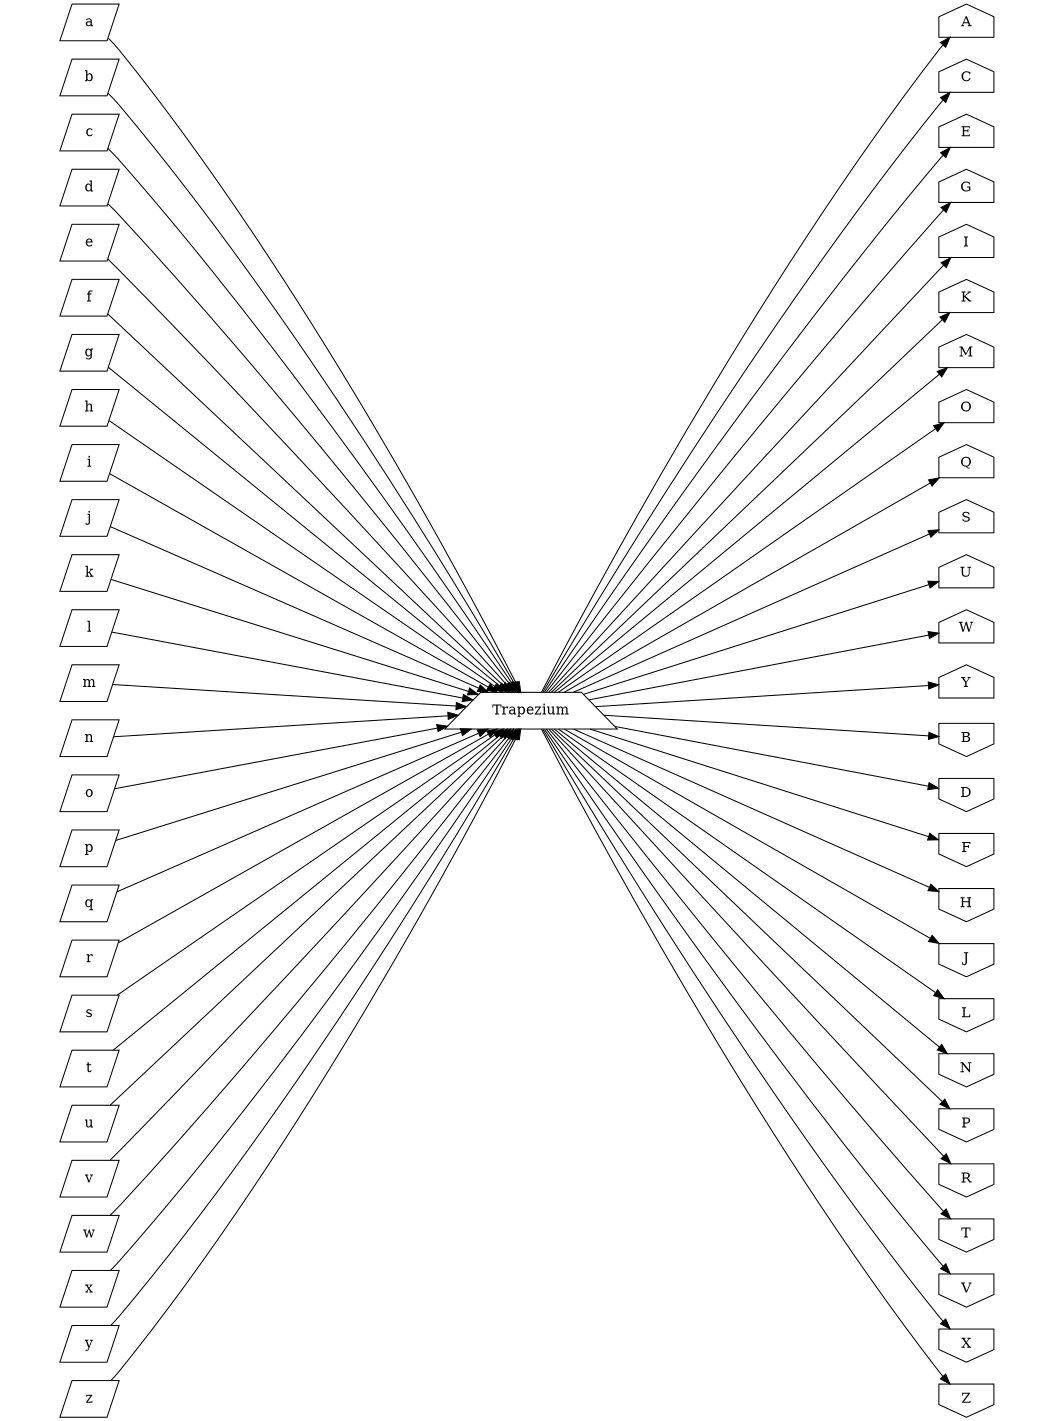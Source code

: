 # Generated Tor  2 Okt 2008 11:04:06 GMT by dot - Graphviz version 2.20.2 (Tue Jul  1 11:56:55 UTC 2008)
#
# 
# real	0m0.198s
# user	0m0.138s
# sys	0m0.037s

digraph test {
	graph [size="7,9.5", page="8,10.5", ratio=fill, rankdir=LR];
	node [label="\N"];
	graph [bb="0,0,2246,3048",
		_draw_="c 5 -white C 5 -white P 4 0 0 0 3048 2246 3048 2246 0 ",
		xdotversion="1.2"];
	{
		graph [rank=same,
			bb="",
			_draw_="",
			xdotversion=""];
		node [shape=invhouse];
		A [shape=house, pos="28,1523", width="0.75", height="0.50", _draw_="c 5 -black p 5 55 1529 28 1541 1 1529 1 1508 55 1508 ", _ldraw_="F 14.000000 11 -Times-Roman c 5 -black T 28 1515 0 8 1 -A "];
		C [shape=house, pos="157,1431", width="0.75", height="0.50", _draw_="c 5 -black p 5 184 1437 157 1449 130 1437 130 1416 184 1416 ", _ldraw_="F 14.000000 11 -Times-Roman c 5 -black T 157 1423 0 7 1 -C "];
		E [shape=house, pos="172,1250", width="0.75", height="0.50", _draw_="c 5 -black p 5 199 1256 172 1268 145 1256 145 1235 199 1235 ", _ldraw_="F 14.000000 11 -Times-Roman c 5 -black T 172 1242 0 6 1 -E "];
		G [shape=house, pos="203,1072", width="0.75", height="0.50", _draw_="c 5 -black p 5 230 1078 203 1090 176 1078 176 1057 230 1057 ", _ldraw_="F 14.000000 11 -Times-Roman c 5 -black T 203 1064 0 8 1 -G "];
		I [shape=house, pos="248,902", width="0.75", height="0.50", _draw_="c 5 -black p 5 275 908 248 920 221 908 221 887 275 887 ", _ldraw_="F 14.000000 11 -Times-Roman c 5 -black T 248 894 0 3 1 -I "];
		K [shape=house, pos="307,740", width="0.75", height="0.50", _draw_="c 5 -black p 5 334 746 307 758 280 746 280 725 334 725 ", _ldraw_="F 14.000000 11 -Times-Roman c 5 -black T 307 732 0 8 1 -K "];
		M [shape=house, pos="380,591", width="0.75", height="0.50", _draw_="c 5 -black p 5 407 597 380 609 353 597 353 576 407 576 ", _ldraw_="F 14.000000 11 -Times-Roman c 5 -black T 380 583 0 9 1 -M "];
		O [shape=house, pos="464,455", width="0.75", height="0.50", _draw_="c 5 -black p 5 491 461 464 473 437 461 437 440 491 440 ", _ldraw_="F 14.000000 11 -Times-Roman c 5 -black T 464 447 0 8 1 -O "];
		Q [shape=house, pos="559,335", width="0.75", height="0.50", _draw_="c 5 -black p 5 586 341 559 353 532 341 532 320 586 320 ", _ldraw_="F 14.000000 11 -Times-Roman c 5 -black T 559 327 0 8 1 -Q "];
		S [shape=house, pos="664,233", width="0.75", height="0.50", _draw_="c 5 -black p 5 691 239 664 251 637 239 637 218 691 218 ", _ldraw_="F 14.000000 11 -Times-Roman c 5 -black T 664 225 0 6 1 -S "];
		U [shape=house, pos="776,150", width="0.75", height="0.50", _draw_="c 5 -black p 5 803 156 776 168 749 156 749 135 803 135 ", _ldraw_="F 14.000000 11 -Times-Roman c 5 -black T 776 142 0 8 1 -U "];
		W [shape=house, pos="894,87", width="0.75", height="0.50", _draw_="c 5 -black p 5 921 93 894 105 867 93 867 72 921 72 ", _ldraw_="F 14.000000 11 -Times-Roman c 5 -black T 894 79 0 10 1 -W "];
		Y [shape=house, pos="1017,47", width="0.75", height="0.50", _draw_="c 5 -black p 5 1044 53 1017 65 990 53 990 32 1044 32 ", _ldraw_="F 14.000000 11 -Times-Roman c 5 -black T 1017 39 0 8 1 -Y "];
		B [pos="1142,28", width="0.75", height="0.50", _draw_="c 5 -black p 5 1115 22 1142 10 1169 22 1169 43 1115 43 ", _ldraw_="F 14.000000 11 -Times-Roman c 5 -black T 1142 20 0 7 1 -B "];
		D [pos="1268,31", width="0.75", height="0.50", _draw_="c 5 -black p 5 1241 25 1268 13 1295 25 1295 46 1241 46 ", _ldraw_="F 14.000000 11 -Times-Roman c 5 -black T 1268 23 0 8 1 -D "];
		F [pos="1393,57", width="0.75", height="0.50", _draw_="c 5 -black p 5 1366 51 1393 39 1420 51 1420 72 1366 72 ", _ldraw_="F 14.000000 11 -Times-Roman c 5 -black T 1393 49 0 6 1 -F "];
		H [pos="1514,104", width="0.75", height="0.50", _draw_="c 5 -black p 5 1487 98 1514 86 1541 98 1541 119 1487 119 ", _ldraw_="F 14.000000 11 -Times-Roman c 5 -black T 1514 96 0 8 1 -H "];
		J [pos="1631,173", width="0.75", height="0.50", _draw_="c 5 -black p 5 1604 167 1631 155 1658 167 1658 188 1604 188 ", _ldraw_="F 14.000000 11 -Times-Roman c 5 -black T 1631 165 0 4 1 -J "];
		L [pos="1741,262", width="0.75", height="0.50", _draw_="c 5 -black p 5 1714 256 1741 244 1768 256 1768 277 1714 277 ", _ldraw_="F 14.000000 11 -Times-Roman c 5 -black T 1741 254 0 6 1 -L "];
		N [pos="1843,369", width="0.75", height="0.50", _draw_="c 5 -black p 5 1816 363 1843 351 1870 363 1870 384 1816 384 ", _ldraw_="F 14.000000 11 -Times-Roman c 5 -black T 1843 361 0 8 1 -N "];
		P [pos="1935,494", width="0.75", height="0.50", _draw_="c 5 -black p 5 1908 488 1935 476 1962 488 1962 509 1908 509 ", _ldraw_="F 14.000000 11 -Times-Roman c 5 -black T 1935 486 0 6 1 -P "];
		R [pos="2016,635", width="0.75", height="0.50", _draw_="c 5 -black p 5 1989 629 2016 617 2043 629 2043 650 1989 650 ", _ldraw_="F 14.000000 11 -Times-Roman c 5 -black T 2016 627 0 7 1 -R "];
		T [pos="2084,788", width="0.75", height="0.50", _draw_="c 5 -black p 5 2057 782 2084 770 2111 782 2111 803 2057 803 ", _ldraw_="F 14.000000 11 -Times-Roman c 5 -black T 2084 780 0 6 1 -T "];
		V [pos="2139,952", width="0.75", height="0.50", _draw_="c 5 -black p 5 2112 946 2139 934 2166 946 2166 967 2112 967 ", _ldraw_="F 14.000000 11 -Times-Roman c 5 -black T 2139 944 0 8 1 -V "];
		X [pos="2180,1125", width="0.75", height="0.50", _draw_="c 5 -black p 5 2153 1119 2180 1107 2207 1119 2207 1140 2153 1140 ", _ldraw_="F 14.000000 11 -Times-Roman c 5 -black T 2180 1117 0 8 1 -X "];
		Z [pos="2206,1304", width="0.75", height="0.50", _draw_="c 5 -black p 5 2179 1298 2206 1286 2233 1298 2233 1319 2179 1319 ", _ldraw_="F 14.000000 11 -Times-Roman c 5 -black T 2206 1296 0 6 1 -Z "];
	}
	{
		graph [rank=same,
			ordering=out,
			bb="",
			_draw_="",
			xdotversion=""];
		node [shape=trapezium];
		Trapezium [pos="1186,1523", width="1.00", height="0.50", _draw_="c 5 -black p 4 1207 1541 1165 1541 1150 1505 1222 1505 ", _ldraw_="F 14.000000 11 -Times-Roman c 5 -black T 1186 1515 0 45 9 -Trapezium "];
	}
	{
		graph [rank=same,
			bb="",
			_draw_="",
			xdotversion=""];
		node [shape=parallelogram];
		a [pos="2217,1488", width="0.78", height="0.50", _draw_="c 5 -black p 4 2245 1506 2200 1506 2189 1470 2234 1470 ", _ldraw_="F 14.000000 11 -Times-Roman c 5 -black T 2217 1480 0 5 1 -a "];
		b [pos="2212,1674", width="0.78", height="0.50", _draw_="c 5 -black p 4 2240 1692 2195 1692 2184 1656 2229 1656 ", _ldraw_="F 14.000000 11 -Times-Roman c 5 -black T 2212 1666 0 5 1 -b "];
		c [pos="2191,1857", width="0.78", height="0.50", _draw_="c 5 -black p 4 2219 1875 2174 1875 2163 1839 2208 1839 ", _ldraw_="F 14.000000 11 -Times-Roman c 5 -black T 2191 1849 0 5 1 -c "];
		d [pos="2155,2035", width="0.78", height="0.50", _draw_="c 5 -black p 4 2183 2053 2138 2053 2127 2017 2172 2017 ", _ldraw_="F 14.000000 11 -Times-Roman c 5 -black T 2155 2027 0 5 1 -d "];
		e [pos="2104,2205", width="0.78", height="0.50", _draw_="c 5 -black p 4 2132 2223 2087 2223 2076 2187 2121 2187 ", _ldraw_="F 14.000000 11 -Times-Roman c 5 -black T 2104 2197 0 5 1 -e "];
		f [pos="2039,2365", width="0.78", height="0.50", _draw_="c 5 -black p 4 2067 2383 2022 2383 2011 2347 2056 2347 ", _ldraw_="F 14.000000 11 -Times-Roman c 5 -black T 2039 2357 0 3 1 -f "];
		g [pos="1960,2512", width="0.78", height="0.50", _draw_="c 5 -black p 4 1988 2530 1943 2530 1932 2494 1977 2494 ", _ldraw_="F 14.000000 11 -Times-Roman c 5 -black T 1960 2504 0 5 1 -g "];
		h [pos="1870,2644", width="0.78", height="0.50", _draw_="c 5 -black p 4 1898 2662 1853 2662 1842 2626 1887 2626 ", _ldraw_="F 14.000000 11 -Times-Roman c 5 -black T 1870 2636 0 5 1 -h "];
		i [pos="1769,2758", width="0.78", height="0.50", _draw_="c 5 -black p 4 1797 2776 1752 2776 1741 2740 1786 2740 ", _ldraw_="F 14.000000 11 -Times-Roman c 5 -black T 1769 2750 0 3 1 -i "];
		j [pos="1659,2853", width="0.78", height="0.50", _draw_="c 5 -black p 4 1687 2871 1642 2871 1631 2835 1676 2835 ", _ldraw_="F 14.000000 11 -Times-Roman c 5 -black T 1659 2845 0 3 1 -j "];
		k [pos="1542,2928", width="0.78", height="0.50", _draw_="c 5 -black p 4 1570 2946 1525 2946 1514 2910 1559 2910 ", _ldraw_="F 14.000000 11 -Times-Roman c 5 -black T 1542 2920 0 5 1 -k "];
		l [pos="1420,2981", width="0.78", height="0.50", _draw_="c 5 -black p 4 1448 2999 1403 2999 1392 2963 1437 2963 ", _ldraw_="F 14.000000 11 -Times-Roman c 5 -black T 1420 2973 0 3 1 -l "];
		m [pos="1294,3012", width="0.78", height="0.50", _draw_="c 5 -black p 4 1322 3030 1277 3030 1266 2994 1311 2994 ", _ldraw_="F 14.000000 11 -Times-Roman c 5 -black T 1294 3004 0 8 1 -m "];
		n [pos="1166,3020", width="0.78", height="0.50", _draw_="c 5 -black p 4 1194 3038 1149 3038 1138 3002 1183 3002 ", _ldraw_="F 14.000000 11 -Times-Roman c 5 -black T 1166 3012 0 5 1 -n "];
		o [pos="1038,3005", width="0.78", height="0.50", _draw_="c 5 -black p 4 1066 3023 1021 3023 1010 2987 1055 2987 ", _ldraw_="F 14.000000 11 -Times-Roman c 5 -black T 1038 2997 0 5 1 -o "];
		p [pos="913,2967", width="0.78", height="0.50", _draw_="c 5 -black p 4 941 2985 896 2985 885 2949 930 2949 ", _ldraw_="F 14.000000 11 -Times-Roman c 5 -black T 913 2959 0 5 1 -p "];
		q [pos="792,2907", width="0.78", height="0.50", _draw_="c 5 -black p 4 820 2925 775 2925 764 2889 809 2889 ", _ldraw_="F 14.000000 11 -Times-Roman c 5 -black T 792 2899 0 5 1 -q "];
		r [pos="677,2825", width="0.78", height="0.50", _draw_="c 5 -black p 4 705 2843 660 2843 649 2807 694 2807 ", _ldraw_="F 14.000000 11 -Times-Roman c 5 -black T 677 2817 0 3 1 -r "];
		s [pos="570,2724", width="0.78", height="0.50", _draw_="c 5 -black p 4 598 2742 553 2742 542 2706 587 2706 ", _ldraw_="F 14.000000 11 -Times-Roman c 5 -black T 570 2716 0 4 1 -s "];
		t [pos="473,2604", width="0.78", height="0.50", _draw_="c 5 -black p 4 501 2622 456 2622 445 2586 490 2586 ", _ldraw_="F 14.000000 11 -Times-Roman c 5 -black T 473 2596 0 3 1 -t "];
		u [pos="386,2467", width="0.78", height="0.50", _draw_="c 5 -black p 4 414 2485 369 2485 358 2449 403 2449 ", _ldraw_="F 14.000000 11 -Times-Roman c 5 -black T 386 2459 0 5 1 -u "];
		v [pos="312,2316", width="0.78", height="0.50", _draw_="c 5 -black p 4 340 2334 295 2334 284 2298 329 2298 ", _ldraw_="F 14.000000 11 -Times-Roman c 5 -black T 312 2308 0 5 1 -v "];
		w [pos="251,2153", width="0.78", height="0.50", _draw_="c 5 -black p 4 279 2171 234 2171 223 2135 268 2135 ", _ldraw_="F 14.000000 11 -Times-Roman c 5 -black T 251 2145 0 8 1 -w "];
		x [pos="204,1980", width="0.78", height="0.50", _draw_="c 5 -black p 4 232 1998 187 1998 176 1962 221 1962 ", _ldraw_="F 14.000000 11 -Times-Roman c 5 -black T 204 1972 0 5 1 -x "];
		y [pos="173,1800", width="0.78", height="0.50", _draw_="c 5 -black p 4 201 1818 156 1818 145 1782 190 1782 ", _ldraw_="F 14.000000 11 -Times-Roman c 5 -black T 173 1792 0 5 1 -y "];
		z [pos="157,1615", width="0.78", height="0.50", _draw_="c 5 -black p 4 185 1633 140 1633 129 1597 174 1597 ", _ldraw_="F 14.000000 11 -Times-Roman c 5 -black T 157 1607 0 5 1 -z "];
	}
	Trapezium -> A [pos="e,55,1523 1157,1523 999,1523 242,1523 65,1523", _draw_="c 5 -black B 4 1157 1523 999 1523 242 1523 65 1523 ", _hdraw_="S 5 -solid S 15 -setlinewidth(1) c 5 -black C 5 -black P 3 65 1520 55 1523 65 1527 "];
	Trapezium -> B [pos="e,1142,43 1185,1505 1180,1349 1148,234 1142,53", _draw_="c 5 -black B 4 1185 1505 1180 1349 1148 234 1142 53 ", _hdraw_="S 5 -solid S 15 -setlinewidth(1) c 5 -black C 5 -black P 3 1146 53 1142 43 1139 53 "];
	Trapezium -> C [pos="e,184,1433 1156,1520 1008,1507 358,1449 194,1434", _draw_="c 5 -black B 4 1156 1520 1008 1507 358 1449 194 1434 ", _hdraw_="S 5 -solid S 15 -setlinewidth(1) c 5 -black C 5 -black P 3 194 1431 184 1433 194 1437 "];
	Trapezium -> D [pos="e,1267,46 1187,1505 1195,1350 1256,237 1266,56", _draw_="c 5 -black B 4 1187 1505 1195 1350 1256 237 1266 56 ", _hdraw_="S 5 -solid S 15 -setlinewidth(1) c 5 -black C 5 -black P 3 1269 56 1267 46 1263 56 "];
	Trapezium -> E [pos="e,197,1257 1154,1514 1002,1474 364,1302 207,1260", _draw_="c 5 -black B 4 1154 1514 1002 1474 364 1302 207 1260 ", _hdraw_="S 5 -solid S 15 -setlinewidth(1) c 5 -black C 5 -black P 3 208 1257 197 1257 206 1263 "];
	Trapezium -> F [pos="e,1391,72 1189,1505 1211,1351 1364,261 1390,82", _draw_="c 5 -black B 4 1189 1505 1211 1351 1364 261 1390 82 ", _hdraw_="S 5 -solid S 15 -setlinewidth(1) c 5 -black C 5 -black P 3 1393 82 1391 72 1387 82 "];
	Trapezium -> G [pos="e,223,1081 1150,1507 995,1436 374,1151 232,1085", _draw_="c 5 -black B 4 1150 1507 995 1436 374 1151 232 1085 ", _hdraw_="S 5 -solid S 15 -setlinewidth(1) c 5 -black C 5 -black P 3 234 1082 223 1081 231 1088 "];
	Trapezium -> H [pos="e,1511,119 1190,1505 1225,1354 1468,303 1509,129", _draw_="c 5 -black B 4 1190 1505 1225 1354 1468 303 1509 129 ", _hdraw_="S 5 -solid S 15 -setlinewidth(1) c 5 -black C 5 -black P 3 1512 129 1511 119 1506 128 "];
	Trapezium -> I [pos="e,264,913 1159,1505 1020,1414 405,1006 273,919", _draw_="c 5 -black B 4 1159 1505 1020 1414 405 1006 273 919 ", _hdraw_="S 5 -solid S 15 -setlinewidth(1) c 5 -black C 5 -black P 3 274 916 264 913 270 921 "];
	Trapezium -> J [pos="e,1626,188 1192,1505 1240,1359 1567,367 1623,198", _draw_="c 5 -black B 4 1192 1505 1240 1359 1567 367 1623 198 ", _hdraw_="S 5 -solid S 15 -setlinewidth(1) c 5 -black C 5 -black P 3 1626 199 1626 188 1620 197 "];
	Trapezium -> K [pos="e,321,752 1166,1505 1048,1399 449,866 329,759", _draw_="c 5 -black B 4 1166 1505 1048 1399 449 866 329 759 ", _hdraw_="S 5 -solid S 15 -setlinewidth(1) c 5 -black C 5 -black P 3 331 756 321 752 326 761 "];
	Trapezium -> L [pos="e,1735,277 1194,1505 1256,1364 1659,447 1731,286", _draw_="c 5 -black B 4 1194 1505 1256 1364 1659 447 1731 286 ", _hdraw_="S 5 -solid S 15 -setlinewidth(1) c 5 -black C 5 -black P 3 1734 288 1735 277 1728 285 "];
	Trapezium -> M [pos="e,391,604 1170,1505 1069,1388 506,737 398,612", _draw_="c 5 -black B 4 1170 1505 1069 1388 506 737 398 612 ", _hdraw_="S 5 -solid S 15 -setlinewidth(1) c 5 -black C 5 -black P 3 400 609 391 604 395 614 "];
	Trapezium -> N [pos="e,1835,384 1196,1505 1272,1372 1743,545 1830,393", _draw_="c 5 -black B 4 1196 1505 1272 1372 1743 545 1830 393 ", _hdraw_="S 5 -solid S 15 -setlinewidth(1) c 5 -black C 5 -black P 3 1833 394 1835 384 1827 391 "];
	Trapezium -> O [pos="e,473,469 1174,1505 1088,1378 574,618 479,477", _draw_="c 5 -black B 4 1174 1505 1088 1378 574 618 479 477 ", _hdraw_="S 5 -solid S 15 -setlinewidth(1) c 5 -black C 5 -black P 3 482 475 473 469 476 479 "];
	Trapezium -> P [pos="e,1924,509 1199,1505 1290,1381 1817,656 1918,517", _draw_="c 5 -black B 4 1199 1505 1290 1381 1817 656 1918 517 ", _hdraw_="S 5 -solid S 15 -setlinewidth(1) c 5 -black C 5 -black P 3 1921 519 1924 509 1915 515 "];
	Trapezium -> Q [pos="e,567,350 1176,1505 1106,1369 654,514 572,359", _draw_="c 5 -black B 4 1176 1505 1106 1369 654 514 572 359 ", _hdraw_="S 5 -solid S 15 -setlinewidth(1) c 5 -black C 5 -black P 3 575 357 567 350 569 360 "];
	Trapezium -> R [pos="e,2002,650 1203,1505 1309,1391 1880,781 1995,657", _draw_="c 5 -black B 4 1203 1505 1309 1391 1880 781 1995 657 ", _hdraw_="S 5 -solid S 15 -setlinewidth(1) c 5 -black C 5 -black P 3 1997 660 2002 650 1992 655 "];
	Trapezium -> S [pos="e,670,248 1179,1505 1120,1362 741,423 674,257", _draw_="c 5 -black B 4 1179 1505 1120 1362 741 423 674 257 ", _hdraw_="S 5 -solid S 15 -setlinewidth(1) c 5 -black C 5 -black P 3 677 256 670 248 671 259 "];
	Trapezium -> T [pos="e,2066,803 1208,1505 1330,1404 1926,918 2058,810", _draw_="c 5 -black B 4 1208 1505 1330 1404 1926 918 2058 810 ", _hdraw_="S 5 -solid S 15 -setlinewidth(1) c 5 -black C 5 -black P 3 2061 812 2066 803 2056 807 "];
	Trapezium -> U [pos="e,781,166 1181,1505 1136,1357 835,350 784,176", _draw_="c 5 -black B 4 1181 1505 1136 1357 835 350 784 176 ", _hdraw_="S 5 -solid S 15 -setlinewidth(1) c 5 -black C 5 -black P 3 787 175 781 166 781 177 "];
	Trapezium -> V [pos="e,2114,967 1216,1505 1358,1420 1957,1061 2105,972", _draw_="c 5 -black B 4 1216 1505 1358 1420 1957 1061 2105 972 ", _hdraw_="S 5 -solid S 15 -setlinewidth(1) c 5 -black C 5 -black P 3 2107 975 2114 967 2104 969 "];
	Trapezium -> W [pos="e,897,104 1182,1505 1152,1353 937,295 899,114", _draw_="c 5 -black B 4 1182 1505 1152 1353 937 295 899 114 ", _hdraw_="S 5 -solid S 15 -setlinewidth(1) c 5 -black C 5 -black P 3 902 113 897 104 896 114 "];
	Trapezium -> X [pos="e,2153,1136 1221,1509 1374,1448 1986,1203 2143,1140", _draw_="c 5 -black B 4 1221 1509 1374 1448 1986 1203 2143 1140 ", _hdraw_="S 5 -solid S 15 -setlinewidth(1) c 5 -black C 5 -black P 3 2145 1143 2153 1136 2142 1136 "];
	Trapezium -> Y [pos="e,1019,64 1184,1505 1166,1351 1042,262 1020,74", _draw_="c 5 -black B 4 1184 1505 1166 1351 1042 262 1020 74 ", _hdraw_="S 5 -solid S 15 -setlinewidth(1) c 5 -black C 5 -black P 3 1023 74 1019 64 1017 74 "];
	Trapezium -> Z [pos="e,2179,1310 1218,1516 1368,1484 2007,1347 2169,1312", _draw_="c 5 -black B 4 1218 1516 1368 1484 2007 1347 2169 1312 ", _hdraw_="S 5 -solid S 15 -setlinewidth(1) c 5 -black C 5 -black P 3 2170 1315 2179 1310 2169 1309 "];
	a -> Trapezium [pos="e,1215,1522 2195,1489 2064,1493 1395,1516 1225,1522", _draw_="c 5 -black B 4 2195 1489 2064 1493 1395 1516 1225 1522 ", _hdraw_="S 5 -solid S 15 -setlinewidth(1) c 5 -black C 5 -black P 3 1225 1519 1215 1522 1225 1526 "];
	b -> Trapezium [pos="e,1213,1527 2188,1670 2054,1650 1389,1553 1223,1529", _draw_="c 5 -black B 4 2188 1670 2054 1650 1389 1553 1223 1529 ", _hdraw_="S 5 -solid S 15 -setlinewidth(1) c 5 -black C 5 -black P 3 1223 1526 1213 1527 1222 1532 "];
	c -> Trapezium [pos="e,1211,1531 2166,1849 2030,1803 1380,1588 1221,1534", _draw_="c 5 -black B 4 2166 1849 2030 1803 1380 1588 1221 1534 ", _hdraw_="S 5 -solid S 15 -setlinewidth(1) c 5 -black C 5 -black P 3 1222 1531 1211 1531 1220 1537 "];
	d -> Trapezium [pos="e,1210,1536 2128,2021 1991,1949 1370,1620 1219,1541", _draw_="c 5 -black B 4 2128 2021 1991 1949 1370 1620 1219 1541 ", _hdraw_="S 5 -solid S 15 -setlinewidth(1) c 5 -black C 5 -black P 3 1220 1538 1210 1536 1217 1544 "];
	e -> Trapezium [pos="e,1208,1539 2079,2187 1951,2091 1358,1651 1216,1545", _draw_="c 5 -black B 4 2079 2187 1951 2091 1358 1651 1216 1545 ", _hdraw_="S 5 -solid S 15 -setlinewidth(1) c 5 -black C 5 -black P 3 1218 1542 1208 1539 1214 1548 "];
	f -> Trapezium [pos="e,1204,1541 2020,2347 1910,2237 1340,1675 1211,1548", _draw_="c 5 -black B 4 2020 2347 1910 2237 1340 1675 1211 1548 ", _hdraw_="S 5 -solid S 15 -setlinewidth(1) c 5 -black C 5 -black P 3 1214 1546 1204 1541 1209 1551 "];
	g -> Trapezium [pos="e,1200,1541 1946,2494 1852,2374 1318,1692 1206,1549", _draw_="c 5 -black B 4 1946 2494 1852 2374 1318 1692 1206 1549 ", _hdraw_="S 5 -solid S 15 -setlinewidth(1) c 5 -black C 5 -black P 3 1209 1547 1200 1541 1203 1551 "];
	h -> Trapezium [pos="e,1197,1541 1859,2626 1780,2497 1298,1707 1202,1550", _draw_="c 5 -black B 4 1859 2626 1780 2497 1298 1707 1202 1550 ", _hdraw_="S 5 -solid S 15 -setlinewidth(1) c 5 -black C 5 -black P 3 1205 1548 1197 1541 1199 1551 "];
	i -> Trapezium [pos="e,1195,1541 1760,2740 1695,2601 1278,1717 1199,1550", _draw_="c 5 -black B 4 1760 2740 1695 2601 1278 1717 1199 1550 ", _hdraw_="S 5 -solid S 15 -setlinewidth(1) c 5 -black C 5 -black P 3 1202 1549 1195 1541 1196 1552 "];
	j -> Trapezium [pos="e,1192,1541 1652,2835 1601,2690 1259,1728 1195,1551", _draw_="c 5 -black B 4 1652 2835 1601 2690 1259 1728 1195 1551 ", _hdraw_="S 5 -solid S 15 -setlinewidth(1) c 5 -black C 5 -black P 3 1198 1550 1192 1541 1192 1552 "];
	k -> Trapezium [pos="e,1191,1541 1537,2910 1500,2761 1239,1734 1193,1551", _draw_="c 5 -black B 4 1537 2910 1500 2761 1239 1734 1193 1551 ", _hdraw_="S 5 -solid S 15 -setlinewidth(1) c 5 -black C 5 -black P 3 1196 1550 1191 1541 1190 1551 "];
	l -> Trapezium [pos="e,1189,1541 1417,2963 1392,2810 1221,1738 1191,1551", _draw_="c 5 -black B 4 1417 2963 1392 2810 1221 1738 1191 1551 ", _hdraw_="S 5 -solid S 15 -setlinewidth(1) c 5 -black C 5 -black P 3 1194 1550 1189 1541 1188 1551 "];
	m -> Trapezium [pos="e,1187,1541 1293,2994 1281,2840 1202,1743 1188,1551", _draw_="c 5 -black B 4 1293 2994 1281 2840 1202 1743 1188 1551 ", _hdraw_="S 5 -solid S 15 -setlinewidth(1) c 5 -black C 5 -black P 3 1191 1551 1187 1541 1185 1551 "];
	n -> Trapezium [pos="e,1186,1541 1166,3002 1169,2847 1183,1742 1186,1551", _draw_="c 5 -black B 4 1166 3002 1169 2847 1183 1742 1186 1551 ", _hdraw_="S 5 -solid S 15 -setlinewidth(1) c 5 -black C 5 -black P 3 1190 1551 1186 1541 1183 1551 "];
	o -> Trapezium [pos="e,1184,1541 1040,2987 1056,2832 1164,1742 1183,1551", _draw_="c 5 -black B 4 1040 2987 1056 2832 1164 1742 1183 1551 ", _hdraw_="S 5 -solid S 15 -setlinewidth(1) c 5 -black C 5 -black P 3 1186 1551 1184 1541 1180 1551 "];
	p -> Trapezium [pos="e,1183,1541 916,2949 945,2797 1145,1738 1181,1551", _draw_="c 5 -black B 4 916 2949 945 2797 1145 1738 1181 1551 ", _hdraw_="S 5 -solid S 15 -setlinewidth(1) c 5 -black C 5 -black P 3 1184 1551 1183 1541 1178 1550 "];
	q -> Trapezium [pos="e,1181,1541 797,2889 839,2742 1126,1733 1178,1551", _draw_="c 5 -black B 4 797 2889 839 2742 1126 1733 1178 1551 ", _hdraw_="S 5 -solid S 15 -setlinewidth(1) c 5 -black C 5 -black P 3 1181 1552 1181 1541 1175 1550 "];
	r -> Trapezium [pos="e,1179,1541 684,2807 740,2663 1107,1725 1175,1550", _draw_="c 5 -black B 4 684 2807 740 2663 1107 1725 1175 1550 ", _hdraw_="S 5 -solid S 15 -setlinewidth(1) c 5 -black C 5 -black P 3 1178 1552 1179 1541 1172 1549 "];
	s -> Trapezium [pos="e,1177,1541 579,2706 650,2570 1087,1715 1172,1550", _draw_="c 5 -black B 4 579 2706 650 2570 1087 1715 1172 1550 ", _hdraw_="S 5 -solid S 15 -setlinewidth(1) c 5 -black C 5 -black P 3 1175 1551 1177 1541 1169 1548 "];
	t -> Trapezium [pos="e,1174,1541 485,2586 569,2459 1068,1703 1168,1550", _draw_="c 5 -black B 4 485 2586 569 2459 1068 1703 1168 1550 ", _hdraw_="S 5 -solid S 15 -setlinewidth(1) c 5 -black C 5 -black P 3 1171 1551 1174 1541 1166 1547 "];
	u -> Trapezium [pos="e,1171,1541 401,2449 500,2332 1046,1687 1164,1549", _draw_="c 5 -black B 4 401 2449 500 2332 1046 1687 1164 1549 ", _hdraw_="S 5 -solid S 15 -setlinewidth(1) c 5 -black C 5 -black P 3 1167 1551 1171 1541 1162 1546 "];
	v -> Trapezium [pos="e,1166,1541 329,2300 439,2201 1024,1670 1158,1548", _draw_="c 5 -black B 4 329 2300 439 2201 1024 1670 1158 1548 ", _hdraw_="S 5 -solid S 15 -setlinewidth(1) c 5 -black C 5 -black P 3 1161 1550 1166 1541 1156 1545 "];
	w -> Trapezium [pos="e,1164,1538 270,2140 386,2063 1009,1643 1155,1544", _draw_="c 5 -black B 4 270 2140 386 2063 1009 1643 1155 1544 ", _hdraw_="S 5 -solid S 15 -setlinewidth(1) c 5 -black C 5 -black P 3 1158 1546 1164 1538 1154 1541 "];
	x -> Trapezium [pos="e,1162,1534 224,1971 345,1914 997,1611 1153,1538", _draw_="c 5 -black B 4 224 1971 345 1914 997 1611 1153 1538 ", _hdraw_="S 5 -solid S 15 -setlinewidth(1) c 5 -black C 5 -black P 3 1154 1541 1162 1534 1151 1535 "];
	y -> Trapezium [pos="e,1160,1530 194,1794 320,1760 986,1577 1150,1533", _draw_="c 5 -black B 4 194 1794 320 1760 986 1577 1150 1533 ", _hdraw_="S 5 -solid S 15 -setlinewidth(1) c 5 -black C 5 -black P 3 1151 1536 1160 1530 1149 1530 "];
	z -> Trapezium [pos="e,1158,1525 179,1613 309,1601 980,1542 1148,1526", _draw_="c 5 -black B 4 179 1613 309 1601 980 1542 1148 1526 ", _hdraw_="S 5 -solid S 15 -setlinewidth(1) c 5 -black C 5 -black P 3 1148 1529 1158 1525 1148 1523 "];
}
